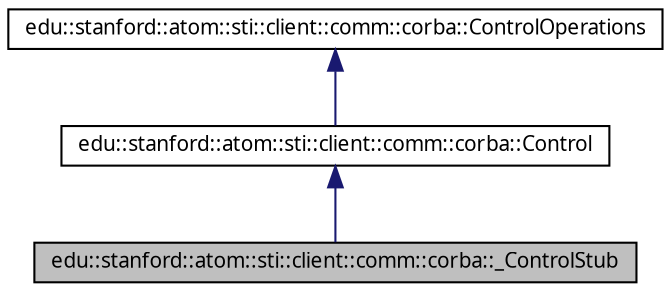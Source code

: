 digraph G
{
  edge [fontname="FreeSans.ttf",fontsize=10,labelfontname="FreeSans.ttf",labelfontsize=10];
  node [fontname="FreeSans.ttf",fontsize=10,shape=record];
  Node1 [label="edu::stanford::atom::sti::client::comm::corba::_ControlStub",height=0.2,width=0.4,color="black", fillcolor="grey75", style="filled" fontcolor="black"];
  Node2 -> Node1 [dir=back,color="midnightblue",fontsize=10,style="solid",fontname="FreeSans.ttf"];
  Node2 [label="edu::stanford::atom::sti::client::comm::corba::Control",height=0.2,width=0.4,color="black", fillcolor="white", style="filled",URL="$interfaceedu_1_1stanford_1_1atom_1_1sti_1_1client_1_1comm_1_1corba_1_1Control.html"];
  Node3 -> Node2 [dir=back,color="midnightblue",fontsize=10,style="solid",fontname="FreeSans.ttf"];
  Node3 [label="edu::stanford::atom::sti::client::comm::corba::ControlOperations",height=0.2,width=0.4,color="black", fillcolor="white", style="filled",URL="$interfaceedu_1_1stanford_1_1atom_1_1sti_1_1client_1_1comm_1_1corba_1_1ControlOperations.html"];
}
